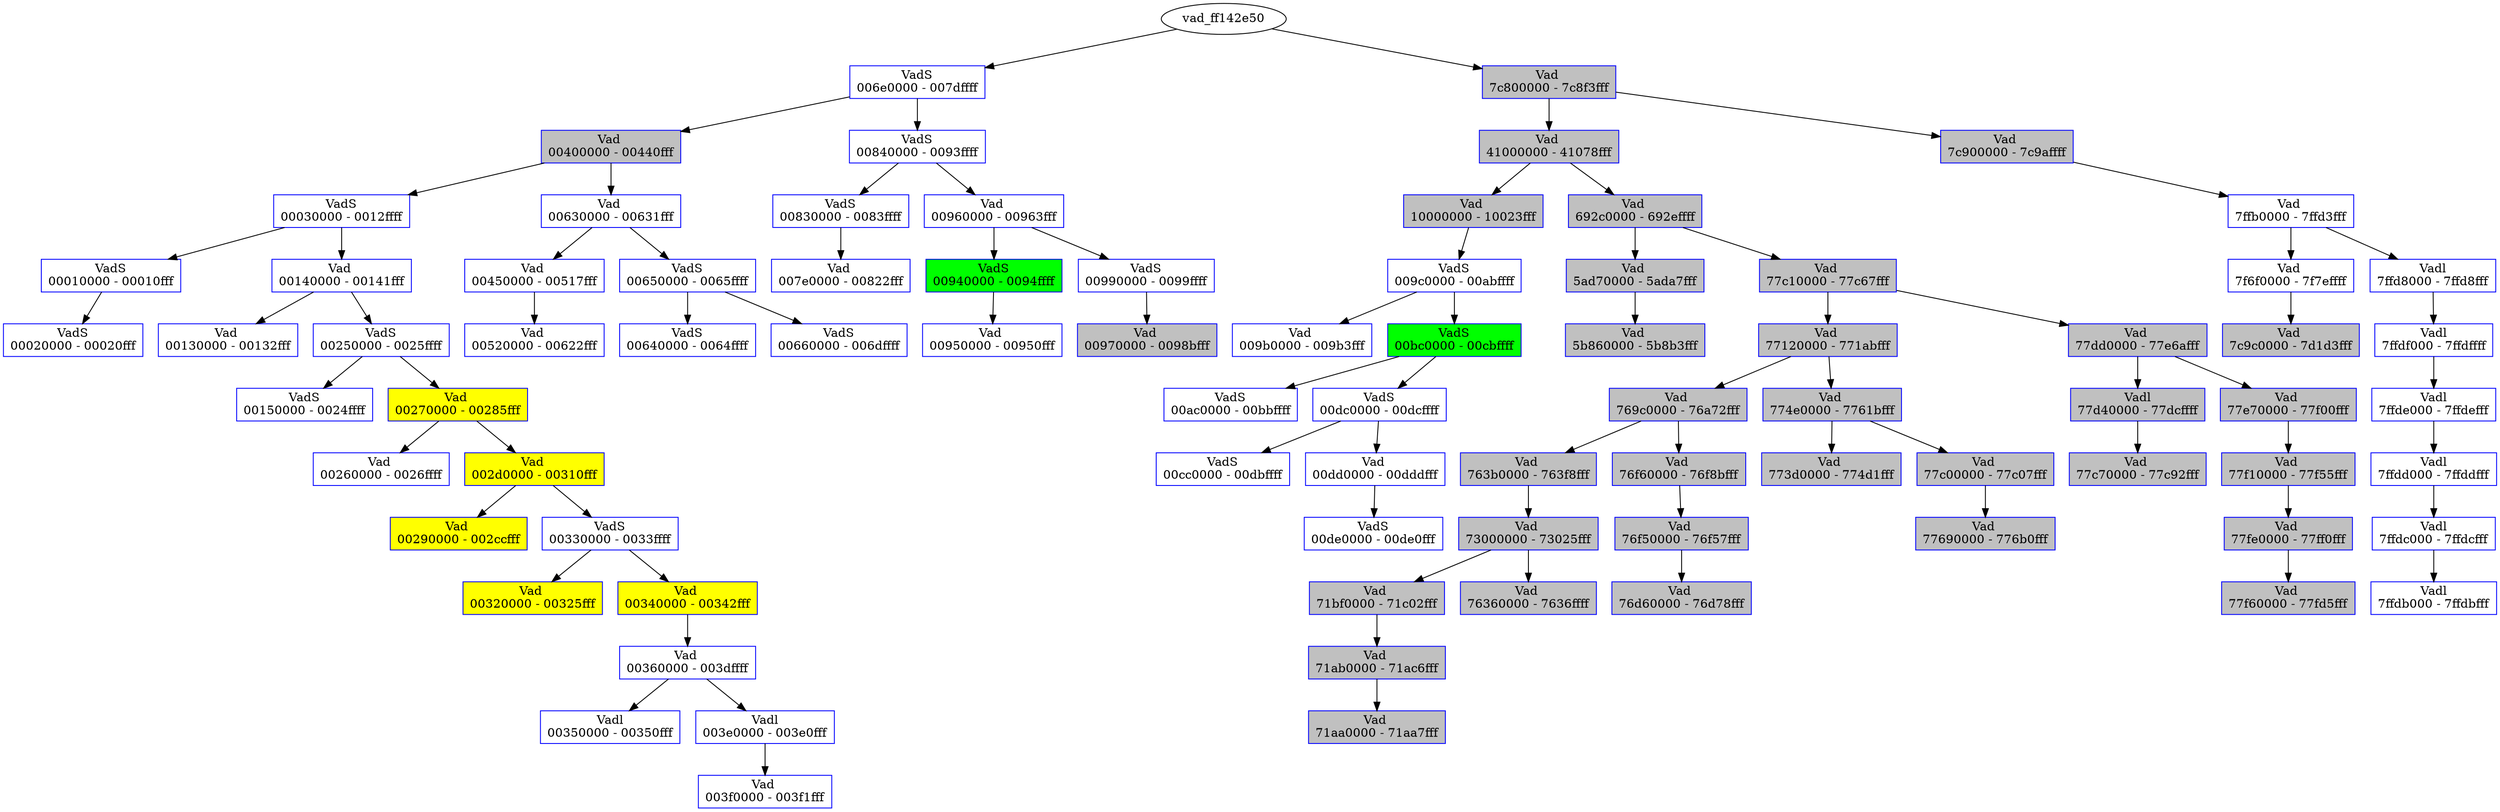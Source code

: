 /* Pid:   1968 */
digraph processtree {
graph [rankdir = "TB"];
vad_ff142e50 -> vad_80fbfd10
vad_80fbfd10 [label = "{ VadS\n006e0000 - 007dffff }"shape = "record" color = "blue" style = "filled" fillcolor = "white"];
vad_80fbfd10 -> vad_ff206008
vad_ff206008 [label = "{ Vad \n00400000 - 00440fff }"shape = "record" color = "blue" style = "filled" fillcolor = "gray"];
vad_ff206008 -> vad_80ff3298
vad_80ff3298 [label = "{ VadS\n00030000 - 0012ffff }"shape = "record" color = "blue" style = "filled" fillcolor = "white"];
vad_80ff3298 -> vad_ff28da58
vad_ff28da58 [label = "{ VadS\n00010000 - 00010fff }"shape = "record" color = "blue" style = "filled" fillcolor = "white"];
vad_ff28da58 -> vad_ff2421a8
vad_ff2421a8 [label = "{ VadS\n00020000 - 00020fff }"shape = "record" color = "blue" style = "filled" fillcolor = "white"];
vad_80ff3298 -> vad_ff143a70
vad_ff143a70 [label = "{ Vad \n00140000 - 00141fff }"shape = "record" color = "blue" style = "filled" fillcolor = "white"];
vad_ff143a70 -> vad_ff143aa0
vad_ff143aa0 [label = "{ Vad \n00130000 - 00132fff }"shape = "record" color = "blue" style = "filled" fillcolor = "white"];
vad_ff143a70 -> vad_ff24caf0
vad_ff24caf0 [label = "{ VadS\n00250000 - 0025ffff }"shape = "record" color = "blue" style = "filled" fillcolor = "white"];
vad_ff24caf0 -> vad_80f320e0
vad_80f320e0 [label = "{ VadS\n00150000 - 0024ffff }"shape = "record" color = "blue" style = "filled" fillcolor = "white"];
vad_ff24caf0 -> vad_81026008
vad_81026008 [label = "{ Vad \n00270000 - 00285fff }"shape = "record" color = "blue" style = "filled" fillcolor = "yellow"];
vad_81026008 -> vad_ff228c30
vad_ff228c30 [label = "{ Vad \n00260000 - 0026ffff }"shape = "record" color = "blue" style = "filled" fillcolor = "white"];
vad_81026008 -> vad_80fa6df8
vad_80fa6df8 [label = "{ Vad \n002d0000 - 00310fff }"shape = "record" color = "blue" style = "filled" fillcolor = "yellow"];
vad_80fa6df8 -> vad_80f78440
vad_80f78440 [label = "{ Vad \n00290000 - 002ccfff }"shape = "record" color = "blue" style = "filled" fillcolor = "yellow"];
vad_80fa6df8 -> vad_ff39db60
vad_ff39db60 [label = "{ VadS\n00330000 - 0033ffff }"shape = "record" color = "blue" style = "filled" fillcolor = "white"];
vad_ff39db60 -> vad_ff2293b0
vad_ff2293b0 [label = "{ Vad \n00320000 - 00325fff }"shape = "record" color = "blue" style = "filled" fillcolor = "yellow"];
vad_ff39db60 -> vad_ff141268
vad_ff141268 [label = "{ Vad \n00340000 - 00342fff }"shape = "record" color = "blue" style = "filled" fillcolor = "yellow"];
vad_ff141268 -> vad_ff22a988
vad_ff22a988 [label = "{ Vad \n00360000 - 003dffff }"shape = "record" color = "blue" style = "filled" fillcolor = "white"];
vad_ff22a988 -> vad_ff141178
vad_ff141178 [label = "{ Vadl\n00350000 - 00350fff }"shape = "record" color = "blue" style = "filled" fillcolor = "white"];
vad_ff22a988 -> vad_ff1410f8
vad_ff1410f8 [label = "{ Vadl\n003e0000 - 003e0fff }"shape = "record" color = "blue" style = "filled" fillcolor = "white"];
vad_ff1410f8 -> vad_ff13ef80
vad_ff13ef80 [label = "{ Vad \n003f0000 - 003f1fff }"shape = "record" color = "blue" style = "filled" fillcolor = "white"];
vad_ff206008 -> vad_ff13e008
vad_ff13e008 [label = "{ Vad \n00630000 - 00631fff }"shape = "record" color = "blue" style = "filled" fillcolor = "white"];
vad_ff13e008 -> vad_ff22aa18
vad_ff22aa18 [label = "{ Vad \n00450000 - 00517fff }"shape = "record" color = "blue" style = "filled" fillcolor = "white"];
vad_ff22aa18 -> vad_ff22a9e8
vad_ff22a9e8 [label = "{ Vad \n00520000 - 00622fff }"shape = "record" color = "blue" style = "filled" fillcolor = "white"];
vad_ff13e008 -> vad_80f349c0
vad_80f349c0 [label = "{ VadS\n00650000 - 0065ffff }"shape = "record" color = "blue" style = "filled" fillcolor = "white"];
vad_80f349c0 -> vad_81005c30
vad_81005c30 [label = "{ VadS\n00640000 - 0064ffff }"shape = "record" color = "blue" style = "filled" fillcolor = "white"];
vad_80f349c0 -> vad_80f79518
vad_80f79518 [label = "{ VadS\n00660000 - 006dffff }"shape = "record" color = "blue" style = "filled" fillcolor = "white"];
vad_80fbfd10 -> vad_80efd4c0
vad_80efd4c0 [label = "{ VadS\n00840000 - 0093ffff }"shape = "record" color = "blue" style = "filled" fillcolor = "white"];
vad_80efd4c0 -> vad_80fad090
vad_80fad090 [label = "{ VadS\n00830000 - 0083ffff }"shape = "record" color = "blue" style = "filled" fillcolor = "white"];
vad_80fad090 -> vad_ff24e830
vad_ff24e830 [label = "{ Vad \n007e0000 - 00822fff }"shape = "record" color = "blue" style = "filled" fillcolor = "white"];
vad_80efd4c0 -> vad_ff1430d8
vad_ff1430d8 [label = "{ Vad \n00960000 - 00963fff }"shape = "record" color = "blue" style = "filled" fillcolor = "white"];
vad_ff1430d8 -> vad_ff23bb78
vad_ff23bb78 [label = "{ VadS\n00940000 - 0094ffff }"shape = "record" color = "blue" style = "filled" fillcolor = "green"];
vad_ff23bb78 -> vad_ff126470
vad_ff126470 [label = "{ Vad \n00950000 - 00950fff }"shape = "record" color = "blue" style = "filled" fillcolor = "white"];
vad_ff1430d8 -> vad_ff1430b8
vad_ff1430b8 [label = "{ VadS\n00990000 - 0099ffff }"shape = "record" color = "blue" style = "filled" fillcolor = "white"];
vad_ff1430b8 -> vad_ff142e80
vad_ff142e80 [label = "{ Vad \n00970000 - 0098bfff }"shape = "record" color = "blue" style = "filled" fillcolor = "gray"];
vad_ff142e50 -> vad_ff229420
vad_ff229420 [label = "{ Vad \n7c800000 - 7c8f3fff }"shape = "record" color = "blue" style = "filled" fillcolor = "gray"];
vad_ff229420 -> vad_ff24ec58
vad_ff24ec58 [label = "{ Vad \n41000000 - 41078fff }"shape = "record" color = "blue" style = "filled" fillcolor = "gray"];
vad_ff24ec58 -> vad_ff122da0
vad_ff122da0 [label = "{ Vad \n10000000 - 10023fff }"shape = "record" color = "blue" style = "filled" fillcolor = "gray"];
vad_ff122da0 -> vad_ff126e78
vad_ff126e78 [label = "{ VadS\n009c0000 - 00abffff }"shape = "record" color = "blue" style = "filled" fillcolor = "white"];
vad_ff126e78 -> vad_ff12a100
vad_ff12a100 [label = "{ Vad \n009b0000 - 009b3fff }"shape = "record" color = "blue" style = "filled" fillcolor = "white"];
vad_ff126e78 -> vad_ff227a68
vad_ff227a68 [label = "{ VadS\n00bc0000 - 00cbffff }"shape = "record" color = "blue" style = "filled" fillcolor = "green"];
vad_ff227a68 -> vad_ff12b7a0
vad_ff12b7a0 [label = "{ VadS\n00ac0000 - 00bbffff }"shape = "record" color = "blue" style = "filled" fillcolor = "white"];
vad_ff227a68 -> vad_ff28d5b8
vad_ff28d5b8 [label = "{ VadS\n00dc0000 - 00dcffff }"shape = "record" color = "blue" style = "filled" fillcolor = "white"];
vad_ff28d5b8 -> vad_ff13a4f8
vad_ff13a4f8 [label = "{ VadS\n00cc0000 - 00dbffff }"shape = "record" color = "blue" style = "filled" fillcolor = "white"];
vad_ff28d5b8 -> vad_ff3af0a8
vad_ff3af0a8 [label = "{ Vad \n00dd0000 - 00dddfff }"shape = "record" color = "blue" style = "filled" fillcolor = "white"];
vad_ff3af0a8 -> vad_ff1d88d8
vad_ff1d88d8 [label = "{ VadS\n00de0000 - 00de0fff }"shape = "record" color = "blue" style = "filled" fillcolor = "white"];
vad_ff24ec58 -> vad_ff24ec28
vad_ff24ec28 [label = "{ Vad \n692c0000 - 692effff }"shape = "record" color = "blue" style = "filled" fillcolor = "gray"];
vad_ff24ec28 -> vad_ff24e800
vad_ff24e800 [label = "{ Vad \n5ad70000 - 5ada7fff }"shape = "record" color = "blue" style = "filled" fillcolor = "gray"];
vad_ff24e800 -> vad_ff143258
vad_ff143258 [label = "{ Vad \n5b860000 - 5b8b3fff }"shape = "record" color = "blue" style = "filled" fillcolor = "gray"];
vad_ff24ec28 -> vad_ff243008
vad_ff243008 [label = "{ Vad \n77c10000 - 77c67fff }"shape = "record" color = "blue" style = "filled" fillcolor = "gray"];
vad_ff243008 -> vad_ff243198
vad_ff243198 [label = "{ Vad \n77120000 - 771abfff }"shape = "record" color = "blue" style = "filled" fillcolor = "gray"];
vad_ff243198 -> vad_ff22aaa8
vad_ff22aaa8 [label = "{ Vad \n769c0000 - 76a72fff }"shape = "record" color = "blue" style = "filled" fillcolor = "gray"];
vad_ff22aaa8 -> vad_ff22aa78
vad_ff22aa78 [label = "{ Vad \n763b0000 - 763f8fff }"shape = "record" color = "blue" style = "filled" fillcolor = "gray"];
vad_ff22aa78 -> vad_ff141298
vad_ff141298 [label = "{ Vad \n73000000 - 73025fff }"shape = "record" color = "blue" style = "filled" fillcolor = "gray"];
vad_ff141298 -> vad_ff13ed48
vad_ff13ed48 [label = "{ Vad \n71bf0000 - 71c02fff }"shape = "record" color = "blue" style = "filled" fillcolor = "gray"];
vad_ff13ed48 -> vad_ff243418
vad_ff243418 [label = "{ Vad \n71ab0000 - 71ac6fff }"shape = "record" color = "blue" style = "filled" fillcolor = "gray"];
vad_ff243418 -> vad_ff238128
vad_ff238128 [label = "{ Vad \n71aa0000 - 71aa7fff }"shape = "record" color = "blue" style = "filled" fillcolor = "gray"];
vad_ff141298 -> vad_ff2ab8c8
vad_ff2ab8c8 [label = "{ Vad \n76360000 - 7636ffff }"shape = "record" color = "blue" style = "filled" fillcolor = "gray"];
vad_ff22aaa8 -> vad_ff13ed78
vad_ff13ed78 [label = "{ Vad \n76f60000 - 76f8bfff }"shape = "record" color = "blue" style = "filled" fillcolor = "gray"];
vad_ff13ed78 -> vad_ff285b10
vad_ff285b10 [label = "{ Vad \n76f50000 - 76f57fff }"shape = "record" color = "blue" style = "filled" fillcolor = "gray"];
vad_ff285b10 -> vad_ff13dc48
vad_ff13dc48 [label = "{ Vad \n76d60000 - 76d78fff }"shape = "record" color = "blue" style = "filled" fillcolor = "gray"];
vad_ff243198 -> vad_ff243048
vad_ff243048 [label = "{ Vad \n774e0000 - 7761bfff }"shape = "record" color = "blue" style = "filled" fillcolor = "gray"];
vad_ff243048 -> vad_ff1412f8
vad_ff1412f8 [label = "{ Vad \n773d0000 - 774d1fff }"shape = "record" color = "blue" style = "filled" fillcolor = "gray"];
vad_ff243048 -> vad_80fd0490
vad_80fd0490 [label = "{ Vad \n77c00000 - 77c07fff }"shape = "record" color = "blue" style = "filled" fillcolor = "gray"];
vad_80fd0490 -> vad_ff144f98
vad_ff144f98 [label = "{ Vad \n77690000 - 776b0fff }"shape = "record" color = "blue" style = "filled" fillcolor = "gray"];
vad_ff243008 -> vad_ff243258
vad_ff243258 [label = "{ Vad \n77dd0000 - 77e6afff }"shape = "record" color = "blue" style = "filled" fillcolor = "gray"];
vad_ff243258 -> vad_ff141138
vad_ff141138 [label = "{ Vadl\n77d40000 - 77dcffff }"shape = "record" color = "blue" style = "filled" fillcolor = "gray"];
vad_ff141138 -> vad_ff25fce0
vad_ff25fce0 [label = "{ Vad \n77c70000 - 77c92fff }"shape = "record" color = "blue" style = "filled" fillcolor = "gray"];
vad_ff243258 -> vad_ff243228
vad_ff243228 [label = "{ Vad \n77e70000 - 77f00fff }"shape = "record" color = "blue" style = "filled" fillcolor = "gray"];
vad_ff243228 -> vad_ff2431c8
vad_ff2431c8 [label = "{ Vad \n77f10000 - 77f55fff }"shape = "record" color = "blue" style = "filled" fillcolor = "gray"];
vad_ff2431c8 -> vad_80fd04c0
vad_80fd04c0 [label = "{ Vad \n77fe0000 - 77ff0fff }"shape = "record" color = "blue" style = "filled" fillcolor = "gray"];
vad_80fd04c0 -> vad_ff22aa48
vad_ff22aa48 [label = "{ Vad \n77f60000 - 77fd5fff }"shape = "record" color = "blue" style = "filled" fillcolor = "gray"];
vad_ff229420 -> vad_ff206040
vad_ff206040 [label = "{ Vad \n7c900000 - 7c9affff }"shape = "record" color = "blue" style = "filled" fillcolor = "gray"];
vad_ff206040 -> vad_ff228ca0
vad_ff228ca0 [label = "{ Vad \n7ffb0000 - 7ffd3fff }"shape = "record" color = "blue" style = "filled" fillcolor = "white"];
vad_ff228ca0 -> vad_ff1fce80
vad_ff1fce80 [label = "{ Vad \n7f6f0000 - 7f7effff }"shape = "record" color = "blue" style = "filled" fillcolor = "white"];
vad_ff1fce80 -> vad_ff1412c8
vad_ff1412c8 [label = "{ Vad \n7c9c0000 - 7d1d3fff }"shape = "record" color = "blue" style = "filled" fillcolor = "gray"];
vad_ff228ca0 -> vad_ff228c60
vad_ff228c60 [label = "{ Vadl\n7ffd8000 - 7ffd8fff }"shape = "record" color = "blue" style = "filled" fillcolor = "white"];
vad_ff228c60 -> vad_ff143ad0
vad_ff143ad0 [label = "{ Vadl\n7ffdf000 - 7ffdffff }"shape = "record" color = "blue" style = "filled" fillcolor = "white"];
vad_ff143ad0 -> vad_ff228e38
vad_ff228e38 [label = "{ Vadl\n7ffde000 - 7ffdefff }"shape = "record" color = "blue" style = "filled" fillcolor = "white"];
vad_ff228e38 -> vad_ff121b20
vad_ff121b20 [label = "{ Vadl\n7ffdd000 - 7ffddfff }"shape = "record" color = "blue" style = "filled" fillcolor = "white"];
vad_ff121b20 -> vad_ff121a80
vad_ff121a80 [label = "{ Vadl\n7ffdc000 - 7ffdcfff }"shape = "record" color = "blue" style = "filled" fillcolor = "white"];
vad_ff121a80 -> vad_81002f98
vad_81002f98 [label = "{ Vadl\n7ffdb000 - 7ffdbfff }"shape = "record" color = "blue" style = "filled" fillcolor = "white"];
}
